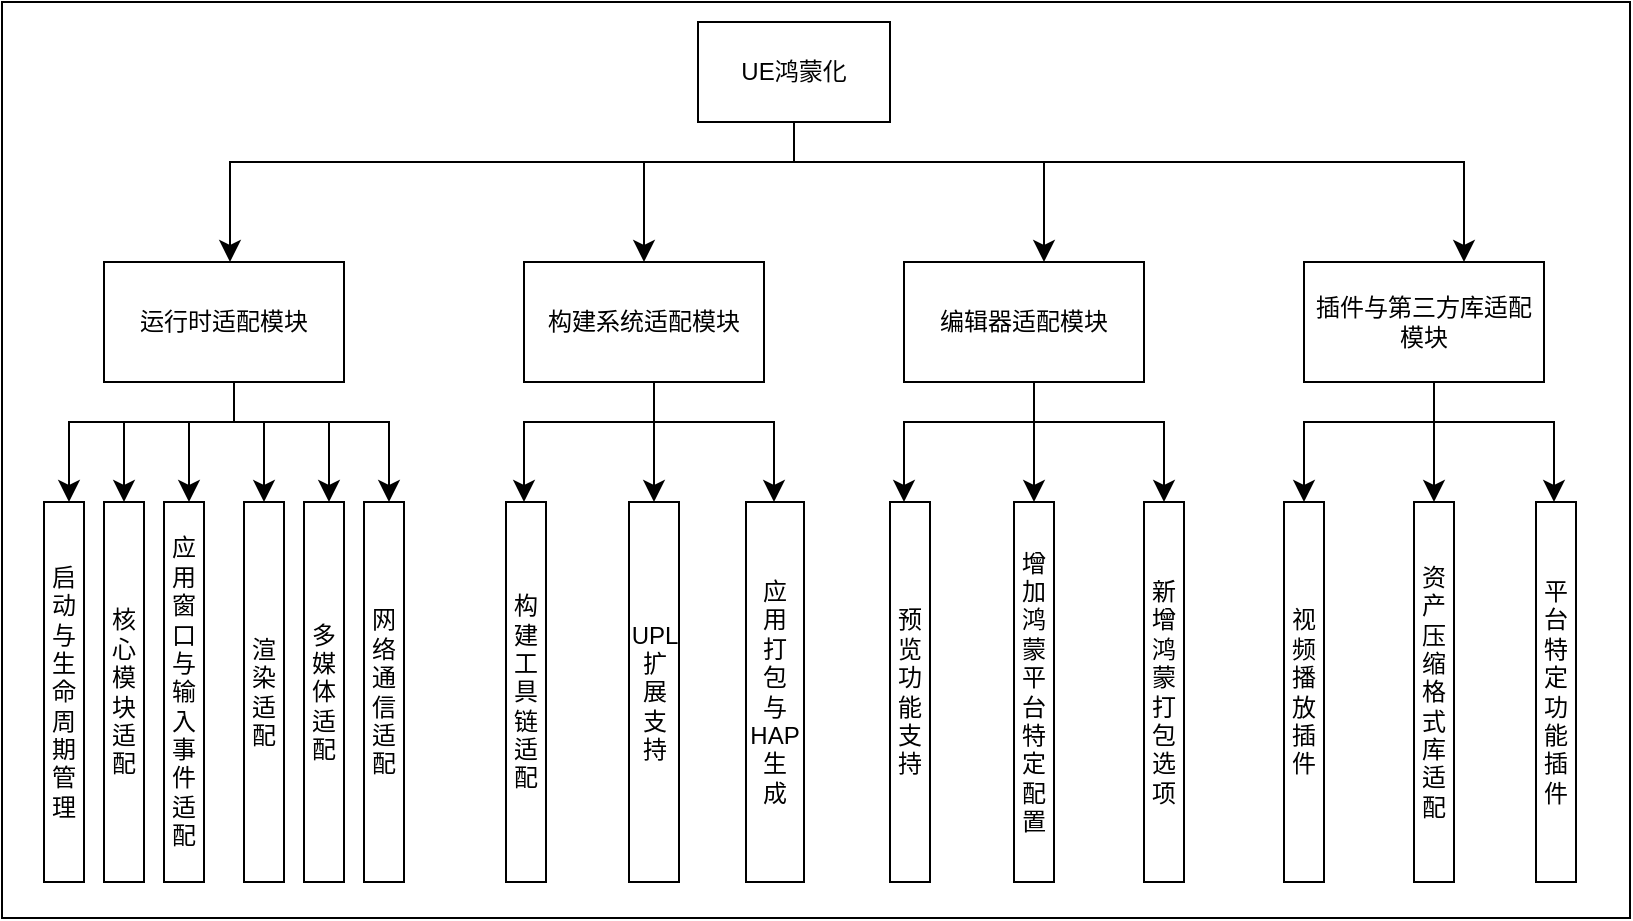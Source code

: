 <mxfile version="27.0.1">
  <diagram name="第 1 页" id="jOQz_b7_vfbkGV_zgNSB">
    <mxGraphModel dx="1011" dy="608" grid="0" gridSize="10" guides="1" tooltips="1" connect="1" arrows="1" fold="1" page="1" pageScale="1" pageWidth="827" pageHeight="1169" math="0" shadow="0">
      <root>
        <mxCell id="0" />
        <mxCell id="1" parent="0" />
        <mxCell id="gmD8yFYFnmh3HyaKJykw-26" value="" style="rounded=0;whiteSpace=wrap;html=1;" parent="1" vertex="1">
          <mxGeometry x="9" y="70" width="814" height="458" as="geometry" />
        </mxCell>
        <mxCell id="gmD8yFYFnmh3HyaKJykw-1" value="UE鸿蒙化" style="rounded=0;whiteSpace=wrap;html=1;" parent="1" vertex="1">
          <mxGeometry x="357" y="80" width="96" height="50" as="geometry" />
        </mxCell>
        <mxCell id="gmD8yFYFnmh3HyaKJykw-2" value="运行时适配模块" style="rounded=0;whiteSpace=wrap;html=1;" parent="1" vertex="1">
          <mxGeometry x="60" y="200" width="120" height="60" as="geometry" />
        </mxCell>
        <mxCell id="gmD8yFYFnmh3HyaKJykw-3" value="构建系统适配模块" style="rounded=0;whiteSpace=wrap;html=1;" parent="1" vertex="1">
          <mxGeometry x="270" y="200" width="120" height="60" as="geometry" />
        </mxCell>
        <mxCell id="gmD8yFYFnmh3HyaKJykw-4" value="编辑器适配模块" style="rounded=0;whiteSpace=wrap;html=1;" parent="1" vertex="1">
          <mxGeometry x="460" y="200" width="120" height="60" as="geometry" />
        </mxCell>
        <mxCell id="gmD8yFYFnmh3HyaKJykw-5" value="插件与第三方库适配模块" style="rounded=0;whiteSpace=wrap;html=1;" parent="1" vertex="1">
          <mxGeometry x="660" y="200" width="120" height="60" as="geometry" />
        </mxCell>
        <mxCell id="gmD8yFYFnmh3HyaKJykw-6" value="启动与生命周期管理" style="rounded=0;whiteSpace=wrap;html=1;" parent="1" vertex="1">
          <mxGeometry x="30" y="320" width="20" height="190" as="geometry" />
        </mxCell>
        <mxCell id="gmD8yFYFnmh3HyaKJykw-7" value="核心模块适配" style="rounded=0;whiteSpace=wrap;html=1;" parent="1" vertex="1">
          <mxGeometry x="60" y="320" width="20" height="190" as="geometry" />
        </mxCell>
        <mxCell id="gmD8yFYFnmh3HyaKJykw-8" value="应用窗口与输入事件&lt;div&gt;适配&lt;/div&gt;" style="rounded=0;whiteSpace=wrap;html=1;" parent="1" vertex="1">
          <mxGeometry x="90" y="320" width="20" height="190" as="geometry" />
        </mxCell>
        <mxCell id="gmD8yFYFnmh3HyaKJykw-9" value="渲染适配" style="rounded=0;whiteSpace=wrap;html=1;" parent="1" vertex="1">
          <mxGeometry x="130" y="320" width="20" height="190" as="geometry" />
        </mxCell>
        <mxCell id="gmD8yFYFnmh3HyaKJykw-10" value="多媒体适配" style="rounded=0;whiteSpace=wrap;html=1;" parent="1" vertex="1">
          <mxGeometry x="160" y="320" width="20" height="190" as="geometry" />
        </mxCell>
        <mxCell id="gmD8yFYFnmh3HyaKJykw-11" value="网络通信&lt;div&gt;适配&lt;/div&gt;" style="rounded=0;whiteSpace=wrap;html=1;" parent="1" vertex="1">
          <mxGeometry x="190" y="320" width="20" height="190" as="geometry" />
        </mxCell>
        <mxCell id="gmD8yFYFnmh3HyaKJykw-13" value="构建工具链适配" style="rounded=0;whiteSpace=wrap;html=1;" parent="1" vertex="1">
          <mxGeometry x="261" y="320" width="20" height="190" as="geometry" />
        </mxCell>
        <mxCell id="gmD8yFYFnmh3HyaKJykw-14" value="应&lt;div&gt;用&lt;/div&gt;&lt;div&gt;打&lt;/div&gt;&lt;div&gt;包&lt;/div&gt;&lt;div&gt;与HAP生&lt;/div&gt;&lt;div&gt;成&lt;/div&gt;" style="rounded=0;whiteSpace=wrap;html=1;" parent="1" vertex="1">
          <mxGeometry x="381" y="320" width="29" height="190" as="geometry" />
        </mxCell>
        <mxCell id="gmD8yFYFnmh3HyaKJykw-15" value="U&lt;span style=&quot;background-color: transparent; color: light-dark(rgb(0, 0, 0), rgb(255, 255, 255));&quot;&gt;P&lt;/span&gt;&lt;span style=&quot;background-color: transparent; color: light-dark(rgb(0, 0, 0), rgb(255, 255, 255));&quot;&gt;L&lt;/span&gt;&lt;div&gt;扩展支持&lt;/div&gt;" style="rounded=0;whiteSpace=wrap;html=1;" parent="1" vertex="1">
          <mxGeometry x="322.5" y="320" width="25" height="190" as="geometry" />
        </mxCell>
        <mxCell id="gmD8yFYFnmh3HyaKJykw-17" value="新增鸿蒙打包选项" style="rounded=0;whiteSpace=wrap;html=1;" parent="1" vertex="1">
          <mxGeometry x="580" y="320" width="20" height="190" as="geometry" />
        </mxCell>
        <mxCell id="gmD8yFYFnmh3HyaKJykw-18" value="预览&lt;div&gt;功能支持&lt;/div&gt;" style="rounded=0;whiteSpace=wrap;html=1;" parent="1" vertex="1">
          <mxGeometry x="453" y="320" width="20" height="190" as="geometry" />
        </mxCell>
        <mxCell id="gmD8yFYFnmh3HyaKJykw-19" value="增加鸿蒙平台特定配置" style="rounded=0;whiteSpace=wrap;html=1;" parent="1" vertex="1">
          <mxGeometry x="515" y="320" width="20" height="190" as="geometry" />
        </mxCell>
        <mxCell id="gmD8yFYFnmh3HyaKJykw-20" value="视频播放插件" style="rounded=0;whiteSpace=wrap;html=1;" parent="1" vertex="1">
          <mxGeometry x="650" y="320" width="20" height="190" as="geometry" />
        </mxCell>
        <mxCell id="gmD8yFYFnmh3HyaKJykw-21" value="资产压缩格式库适配" style="rounded=0;whiteSpace=wrap;html=1;" parent="1" vertex="1">
          <mxGeometry x="715" y="320" width="20" height="190" as="geometry" />
        </mxCell>
        <mxCell id="gmD8yFYFnmh3HyaKJykw-22" value="平台特定功能插件" style="rounded=0;whiteSpace=wrap;html=1;" parent="1" vertex="1">
          <mxGeometry x="776" y="320" width="20" height="190" as="geometry" />
        </mxCell>
        <mxCell id="gmD8yFYFnmh3HyaKJykw-29" value="" style="edgeStyle=elbowEdgeStyle;elbow=horizontal;endArrow=classic;html=1;curved=0;rounded=0;endSize=8;startSize=8;exitX=0.5;exitY=1;exitDx=0;exitDy=0;" parent="1" edge="1">
          <mxGeometry width="50" height="50" relative="1" as="geometry">
            <mxPoint x="464" y="150" as="sourcePoint" />
            <mxPoint x="330" y="200" as="targetPoint" />
            <Array as="points">
              <mxPoint x="330" y="200" />
            </Array>
          </mxGeometry>
        </mxCell>
        <mxCell id="gmD8yFYFnmh3HyaKJykw-30" value="" style="edgeStyle=elbowEdgeStyle;elbow=horizontal;endArrow=classic;html=1;curved=0;rounded=0;endSize=8;startSize=8;" parent="1" edge="1">
          <mxGeometry width="50" height="50" relative="1" as="geometry">
            <mxPoint x="330" y="150" as="sourcePoint" />
            <mxPoint x="123" y="200" as="targetPoint" />
            <Array as="points">
              <mxPoint x="123" y="200" />
            </Array>
          </mxGeometry>
        </mxCell>
        <mxCell id="gmD8yFYFnmh3HyaKJykw-31" value="" style="edgeStyle=elbowEdgeStyle;elbow=horizontal;endArrow=classic;html=1;curved=0;rounded=0;endSize=8;startSize=8;" parent="1" edge="1">
          <mxGeometry width="50" height="50" relative="1" as="geometry">
            <mxPoint x="450" y="150" as="sourcePoint" />
            <mxPoint x="530" y="200" as="targetPoint" />
            <Array as="points">
              <mxPoint x="530" y="180" />
            </Array>
          </mxGeometry>
        </mxCell>
        <mxCell id="gmD8yFYFnmh3HyaKJykw-32" value="" style="edgeStyle=elbowEdgeStyle;elbow=horizontal;endArrow=classic;html=1;curved=0;rounded=0;endSize=8;startSize=8;" parent="1" edge="1">
          <mxGeometry width="50" height="50" relative="1" as="geometry">
            <mxPoint x="530" y="150" as="sourcePoint" />
            <mxPoint x="740" y="200" as="targetPoint" />
            <Array as="points">
              <mxPoint x="740" y="180" />
            </Array>
          </mxGeometry>
        </mxCell>
        <mxCell id="gmD8yFYFnmh3HyaKJykw-40" value="" style="line;strokeWidth=1;direction=south;html=1;" parent="1" vertex="1">
          <mxGeometry x="400" y="130" width="10" height="20" as="geometry" />
        </mxCell>
        <mxCell id="gmD8yFYFnmh3HyaKJykw-43" value="" style="edgeStyle=elbowEdgeStyle;elbow=horizontal;endArrow=classic;html=1;curved=0;rounded=0;endSize=8;startSize=8;exitX=1;exitY=0.5;exitDx=0;exitDy=0;exitPerimeter=0;" parent="1" edge="1">
          <mxGeometry width="50" height="50" relative="1" as="geometry">
            <mxPoint x="345" y="280" as="sourcePoint" />
            <mxPoint x="270" y="320" as="targetPoint" />
            <Array as="points">
              <mxPoint x="270" y="330" />
            </Array>
          </mxGeometry>
        </mxCell>
        <mxCell id="gmD8yFYFnmh3HyaKJykw-44" value="" style="edgeStyle=elbowEdgeStyle;elbow=horizontal;endArrow=classic;html=1;curved=0;rounded=0;endSize=8;startSize=8;" parent="1" edge="1">
          <mxGeometry width="50" height="50" relative="1" as="geometry">
            <mxPoint x="325" y="280" as="sourcePoint" />
            <mxPoint x="335" y="320" as="targetPoint" />
            <Array as="points">
              <mxPoint x="335" y="310" />
            </Array>
          </mxGeometry>
        </mxCell>
        <mxCell id="gmD8yFYFnmh3HyaKJykw-45" value="" style="edgeStyle=elbowEdgeStyle;elbow=horizontal;endArrow=classic;html=1;curved=0;rounded=0;endSize=8;startSize=8;exitX=1;exitY=0.5;exitDx=0;exitDy=0;exitPerimeter=0;" parent="1" edge="1">
          <mxGeometry width="50" height="50" relative="1" as="geometry">
            <mxPoint x="330" y="280" as="sourcePoint" />
            <mxPoint x="395" y="320" as="targetPoint" />
            <Array as="points">
              <mxPoint x="395" y="300" />
            </Array>
          </mxGeometry>
        </mxCell>
        <mxCell id="gmD8yFYFnmh3HyaKJykw-46" value="" style="line;strokeWidth=1;direction=south;html=1;" parent="1" vertex="1">
          <mxGeometry x="330" y="260" width="10" height="20" as="geometry" />
        </mxCell>
        <mxCell id="gmD8yFYFnmh3HyaKJykw-48" value="" style="edgeStyle=elbowEdgeStyle;elbow=horizontal;endArrow=classic;html=1;curved=0;rounded=0;endSize=8;startSize=8;exitX=1;exitY=0.5;exitDx=0;exitDy=0;exitPerimeter=0;" parent="1" edge="1">
          <mxGeometry width="50" height="50" relative="1" as="geometry">
            <mxPoint x="535" y="280" as="sourcePoint" />
            <mxPoint x="460" y="320" as="targetPoint" />
            <Array as="points">
              <mxPoint x="460" y="330" />
            </Array>
          </mxGeometry>
        </mxCell>
        <mxCell id="gmD8yFYFnmh3HyaKJykw-49" value="" style="edgeStyle=elbowEdgeStyle;elbow=horizontal;endArrow=classic;html=1;curved=0;rounded=0;endSize=8;startSize=8;" parent="1" edge="1">
          <mxGeometry width="50" height="50" relative="1" as="geometry">
            <mxPoint x="515" y="280" as="sourcePoint" />
            <mxPoint x="525" y="320" as="targetPoint" />
            <Array as="points">
              <mxPoint x="525" y="310" />
            </Array>
          </mxGeometry>
        </mxCell>
        <mxCell id="gmD8yFYFnmh3HyaKJykw-50" value="" style="edgeStyle=elbowEdgeStyle;elbow=horizontal;endArrow=classic;html=1;curved=0;rounded=0;endSize=8;startSize=8;exitX=1;exitY=0.5;exitDx=0;exitDy=0;exitPerimeter=0;" parent="1" edge="1">
          <mxGeometry width="50" height="50" relative="1" as="geometry">
            <mxPoint x="525" y="280" as="sourcePoint" />
            <mxPoint x="590" y="320" as="targetPoint" />
            <Array as="points">
              <mxPoint x="590" y="300" />
            </Array>
          </mxGeometry>
        </mxCell>
        <mxCell id="gmD8yFYFnmh3HyaKJykw-51" value="" style="line;strokeWidth=1;direction=south;html=1;" parent="1" vertex="1">
          <mxGeometry x="520" y="260" width="10" height="20" as="geometry" />
        </mxCell>
        <mxCell id="gmD8yFYFnmh3HyaKJykw-56" value="" style="edgeStyle=elbowEdgeStyle;elbow=horizontal;endArrow=classic;html=1;curved=0;rounded=0;endSize=8;startSize=8;exitX=1;exitY=0.5;exitDx=0;exitDy=0;exitPerimeter=0;" parent="1" edge="1">
          <mxGeometry width="50" height="50" relative="1" as="geometry">
            <mxPoint x="735" y="280" as="sourcePoint" />
            <mxPoint x="660" y="320" as="targetPoint" />
            <Array as="points">
              <mxPoint x="660" y="330" />
            </Array>
          </mxGeometry>
        </mxCell>
        <mxCell id="gmD8yFYFnmh3HyaKJykw-57" value="" style="edgeStyle=elbowEdgeStyle;elbow=horizontal;endArrow=classic;html=1;curved=0;rounded=0;endSize=8;startSize=8;" parent="1" edge="1">
          <mxGeometry width="50" height="50" relative="1" as="geometry">
            <mxPoint x="715" y="280" as="sourcePoint" />
            <mxPoint x="725" y="320" as="targetPoint" />
            <Array as="points">
              <mxPoint x="725" y="310" />
            </Array>
          </mxGeometry>
        </mxCell>
        <mxCell id="gmD8yFYFnmh3HyaKJykw-58" value="" style="edgeStyle=elbowEdgeStyle;elbow=horizontal;endArrow=classic;html=1;curved=0;rounded=0;endSize=8;startSize=8;exitX=1;exitY=0.5;exitDx=0;exitDy=0;exitPerimeter=0;" parent="1" edge="1">
          <mxGeometry width="50" height="50" relative="1" as="geometry">
            <mxPoint x="720" y="280" as="sourcePoint" />
            <mxPoint x="785" y="320" as="targetPoint" />
            <Array as="points">
              <mxPoint x="785" y="300" />
            </Array>
          </mxGeometry>
        </mxCell>
        <mxCell id="gmD8yFYFnmh3HyaKJykw-59" value="" style="line;strokeWidth=1;direction=south;html=1;" parent="1" vertex="1">
          <mxGeometry x="720" y="260" width="10" height="20" as="geometry" />
        </mxCell>
        <mxCell id="gmD8yFYFnmh3HyaKJykw-60" value="" style="edgeStyle=elbowEdgeStyle;elbow=horizontal;endArrow=classic;html=1;curved=0;rounded=0;endSize=8;startSize=8;exitX=1;exitY=0.5;exitDx=0;exitDy=0;exitPerimeter=0;" parent="1" edge="1">
          <mxGeometry width="50" height="50" relative="1" as="geometry">
            <mxPoint x="117.5" y="280" as="sourcePoint" />
            <mxPoint x="42.5" y="320" as="targetPoint" />
            <Array as="points">
              <mxPoint x="42.5" y="330" />
            </Array>
          </mxGeometry>
        </mxCell>
        <mxCell id="gmD8yFYFnmh3HyaKJykw-61" value="" style="edgeStyle=elbowEdgeStyle;elbow=horizontal;endArrow=classic;html=1;curved=0;rounded=0;endSize=8;startSize=8;" parent="1" edge="1">
          <mxGeometry width="50" height="50" relative="1" as="geometry">
            <mxPoint x="130" y="280" as="sourcePoint" />
            <mxPoint x="140" y="320" as="targetPoint" />
            <Array as="points">
              <mxPoint x="140" y="310" />
            </Array>
          </mxGeometry>
        </mxCell>
        <mxCell id="gmD8yFYFnmh3HyaKJykw-62" value="" style="edgeStyle=elbowEdgeStyle;elbow=horizontal;endArrow=classic;html=1;curved=0;rounded=0;endSize=8;startSize=8;exitX=1;exitY=0.5;exitDx=0;exitDy=0;exitPerimeter=0;" parent="1" edge="1">
          <mxGeometry width="50" height="50" relative="1" as="geometry">
            <mxPoint x="137.5" y="280" as="sourcePoint" />
            <mxPoint x="202.5" y="320" as="targetPoint" />
            <Array as="points">
              <mxPoint x="202.5" y="300" />
            </Array>
          </mxGeometry>
        </mxCell>
        <mxCell id="gmD8yFYFnmh3HyaKJykw-63" value="" style="line;strokeWidth=1;direction=south;html=1;" parent="1" vertex="1">
          <mxGeometry x="120" y="260" width="10" height="20" as="geometry" />
        </mxCell>
        <mxCell id="gmD8yFYFnmh3HyaKJykw-64" value="" style="edgeStyle=elbowEdgeStyle;elbow=horizontal;endArrow=classic;html=1;curved=0;rounded=0;endSize=8;startSize=8;exitX=1;exitY=0.5;exitDx=0;exitDy=0;exitPerimeter=0;" parent="1" edge="1">
          <mxGeometry width="50" height="50" relative="1" as="geometry">
            <mxPoint x="145" y="280" as="sourcePoint" />
            <mxPoint x="70" y="320" as="targetPoint" />
            <Array as="points">
              <mxPoint x="70" y="330" />
            </Array>
          </mxGeometry>
        </mxCell>
        <mxCell id="gmD8yFYFnmh3HyaKJykw-65" value="" style="edgeStyle=elbowEdgeStyle;elbow=horizontal;endArrow=classic;html=1;curved=0;rounded=0;endSize=8;startSize=8;exitX=1;exitY=0.5;exitDx=0;exitDy=0;exitPerimeter=0;" parent="1" edge="1">
          <mxGeometry width="50" height="50" relative="1" as="geometry">
            <mxPoint x="177.5" y="280" as="sourcePoint" />
            <mxPoint x="102.5" y="320" as="targetPoint" />
            <Array as="points">
              <mxPoint x="102.5" y="330" />
            </Array>
          </mxGeometry>
        </mxCell>
        <mxCell id="gmD8yFYFnmh3HyaKJykw-66" value="" style="edgeStyle=elbowEdgeStyle;elbow=horizontal;endArrow=classic;html=1;curved=0;rounded=0;endSize=8;startSize=8;exitX=1;exitY=0.5;exitDx=0;exitDy=0;exitPerimeter=0;" parent="1" edge="1">
          <mxGeometry width="50" height="50" relative="1" as="geometry">
            <mxPoint x="107.5" y="280" as="sourcePoint" />
            <mxPoint x="172.5" y="320" as="targetPoint" />
            <Array as="points">
              <mxPoint x="172.5" y="300" />
            </Array>
          </mxGeometry>
        </mxCell>
      </root>
    </mxGraphModel>
  </diagram>
</mxfile>
